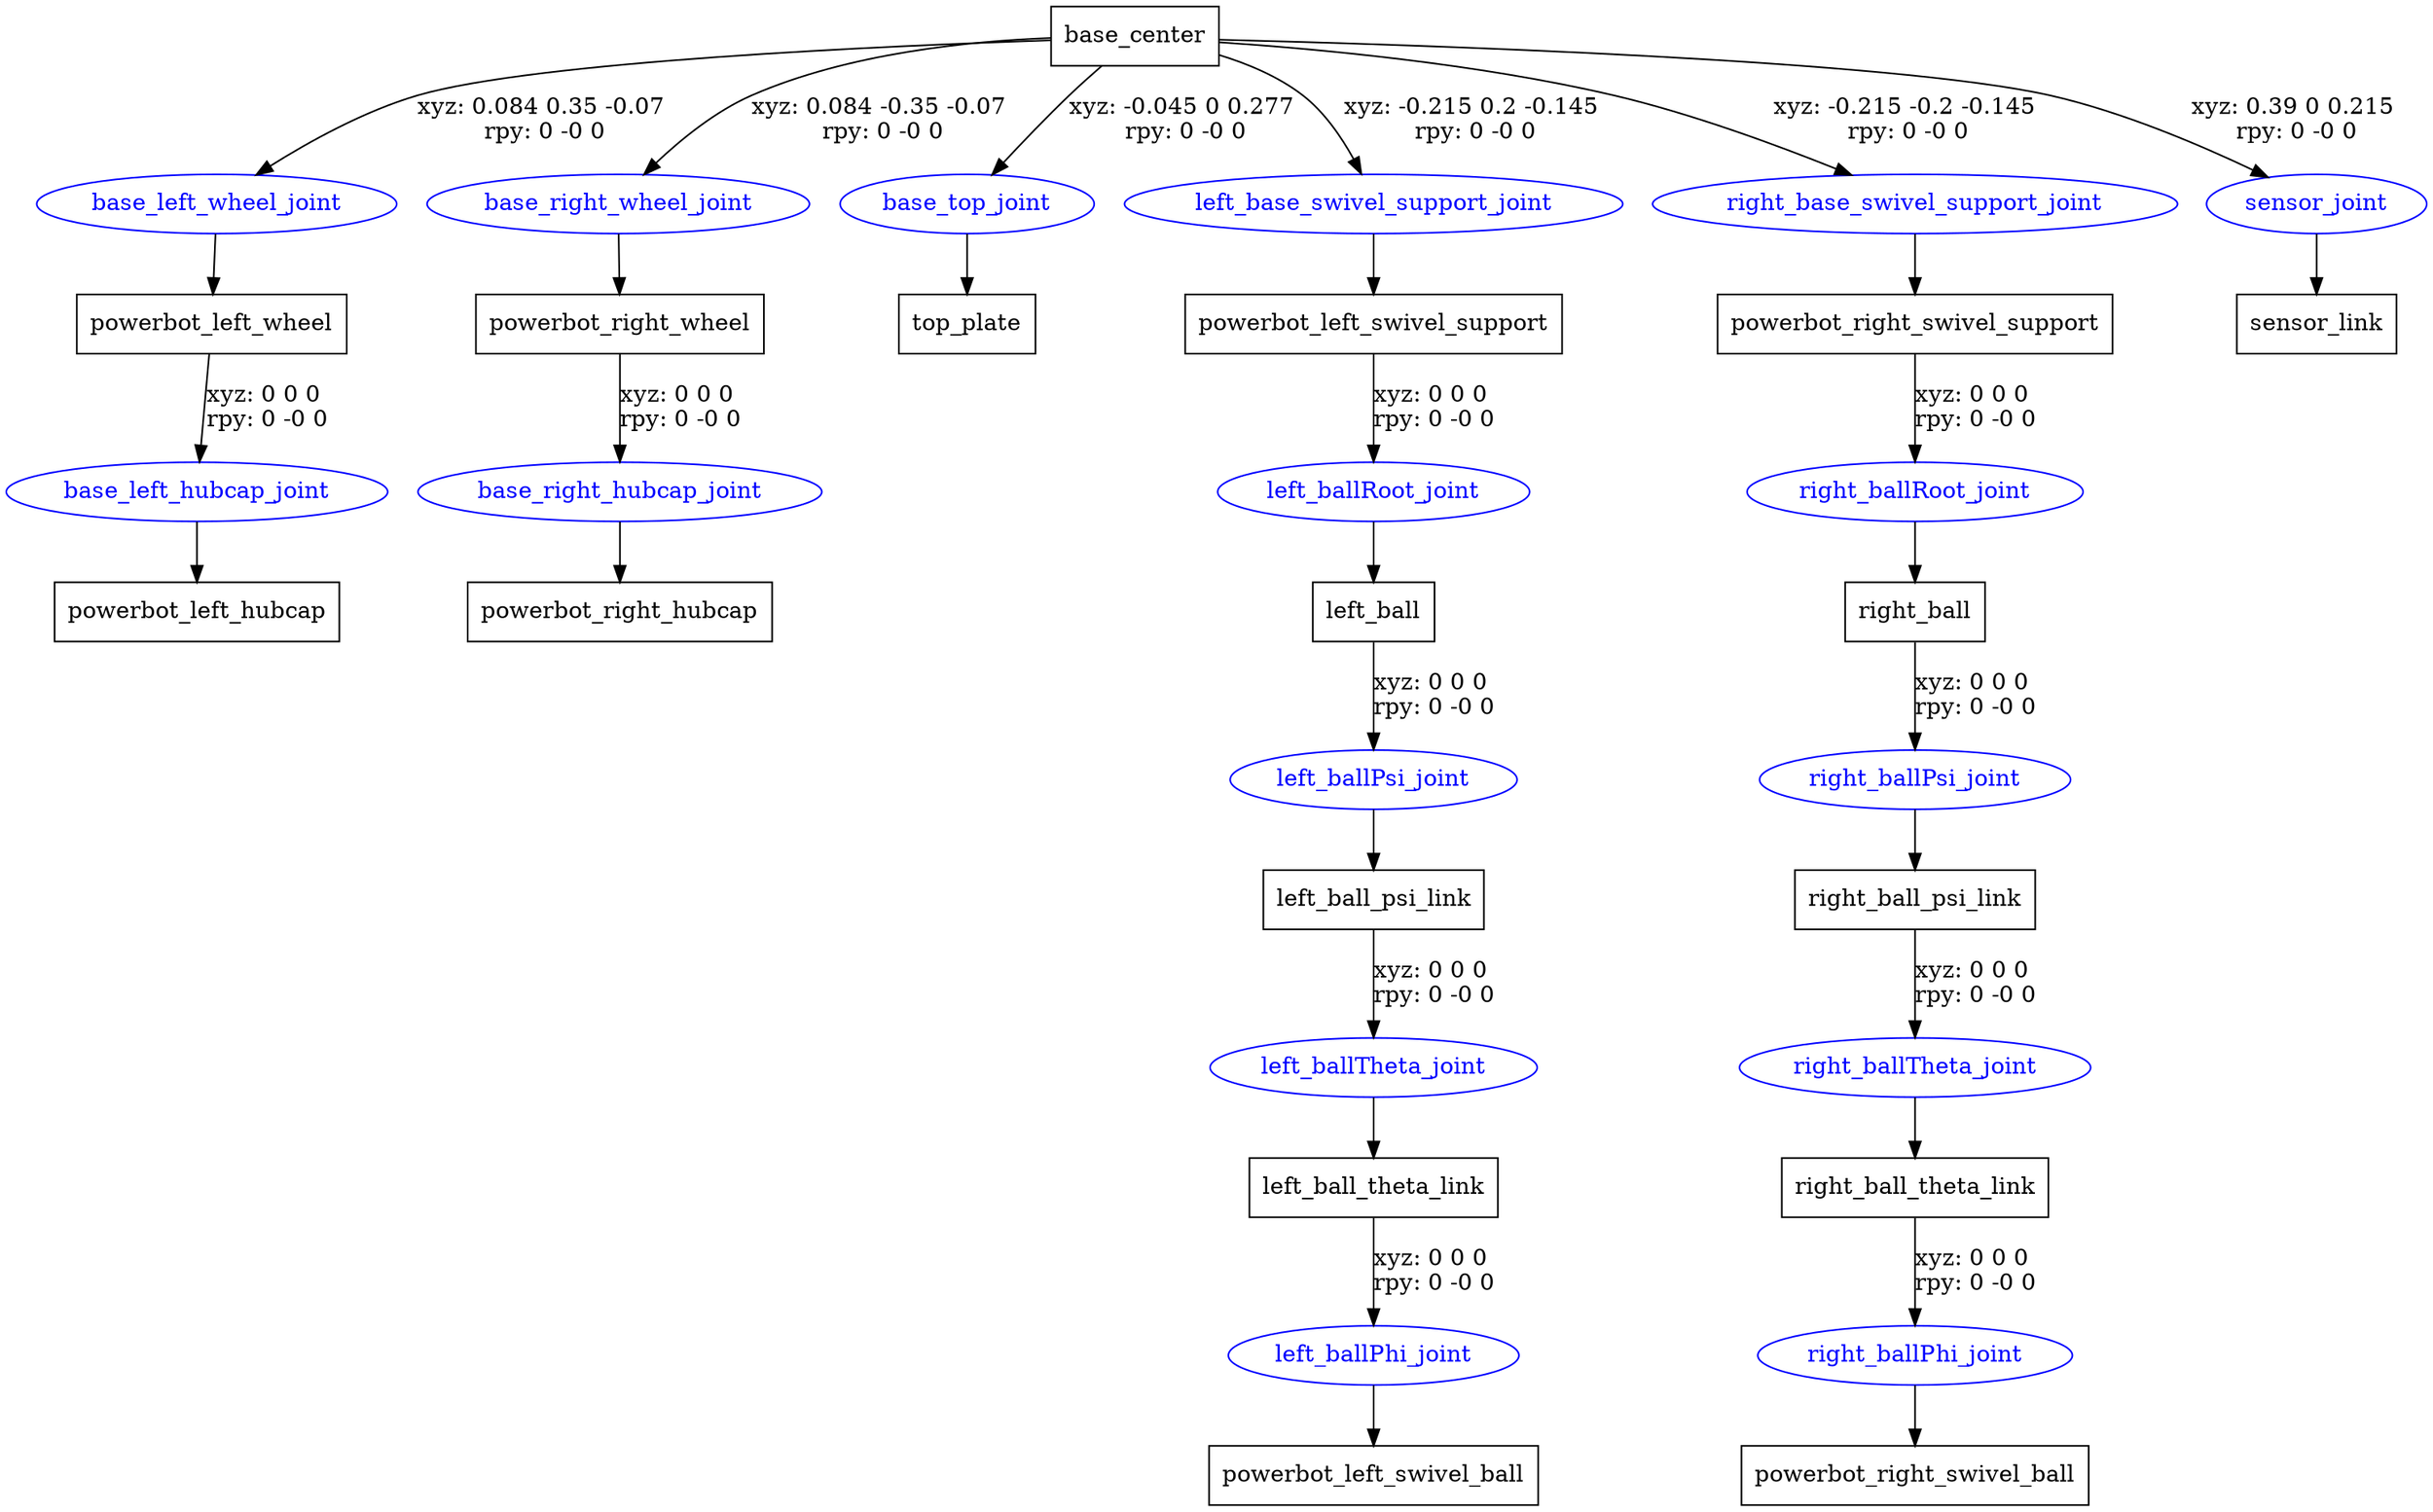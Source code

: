 digraph G {
node [shape=box];
"base_center" [label="base_center"];
"powerbot_left_wheel" [label="powerbot_left_wheel"];
"powerbot_left_hubcap" [label="powerbot_left_hubcap"];
"powerbot_right_wheel" [label="powerbot_right_wheel"];
"powerbot_right_hubcap" [label="powerbot_right_hubcap"];
"top_plate" [label="top_plate"];
"powerbot_left_swivel_support" [label="powerbot_left_swivel_support"];
"left_ball" [label="left_ball"];
"left_ball_psi_link" [label="left_ball_psi_link"];
"left_ball_theta_link" [label="left_ball_theta_link"];
"powerbot_left_swivel_ball" [label="powerbot_left_swivel_ball"];
"powerbot_right_swivel_support" [label="powerbot_right_swivel_support"];
"right_ball" [label="right_ball"];
"right_ball_psi_link" [label="right_ball_psi_link"];
"right_ball_theta_link" [label="right_ball_theta_link"];
"powerbot_right_swivel_ball" [label="powerbot_right_swivel_ball"];
"sensor_link" [label="sensor_link"];
node [shape=ellipse, color=blue, fontcolor=blue];
"base_center" -> "base_left_wheel_joint" [label="xyz: 0.084 0.35 -0.07 \nrpy: 0 -0 0"]
"base_left_wheel_joint" -> "powerbot_left_wheel"
"powerbot_left_wheel" -> "base_left_hubcap_joint" [label="xyz: 0 0 0 \nrpy: 0 -0 0"]
"base_left_hubcap_joint" -> "powerbot_left_hubcap"
"base_center" -> "base_right_wheel_joint" [label="xyz: 0.084 -0.35 -0.07 \nrpy: 0 -0 0"]
"base_right_wheel_joint" -> "powerbot_right_wheel"
"powerbot_right_wheel" -> "base_right_hubcap_joint" [label="xyz: 0 0 0 \nrpy: 0 -0 0"]
"base_right_hubcap_joint" -> "powerbot_right_hubcap"
"base_center" -> "base_top_joint" [label="xyz: -0.045 0 0.277 \nrpy: 0 -0 0"]
"base_top_joint" -> "top_plate"
"base_center" -> "left_base_swivel_support_joint" [label="xyz: -0.215 0.2 -0.145 \nrpy: 0 -0 0"]
"left_base_swivel_support_joint" -> "powerbot_left_swivel_support"
"powerbot_left_swivel_support" -> "left_ballRoot_joint" [label="xyz: 0 0 0 \nrpy: 0 -0 0"]
"left_ballRoot_joint" -> "left_ball"
"left_ball" -> "left_ballPsi_joint" [label="xyz: 0 0 0 \nrpy: 0 -0 0"]
"left_ballPsi_joint" -> "left_ball_psi_link"
"left_ball_psi_link" -> "left_ballTheta_joint" [label="xyz: 0 0 0 \nrpy: 0 -0 0"]
"left_ballTheta_joint" -> "left_ball_theta_link"
"left_ball_theta_link" -> "left_ballPhi_joint" [label="xyz: 0 0 0 \nrpy: 0 -0 0"]
"left_ballPhi_joint" -> "powerbot_left_swivel_ball"
"base_center" -> "right_base_swivel_support_joint" [label="xyz: -0.215 -0.2 -0.145 \nrpy: 0 -0 0"]
"right_base_swivel_support_joint" -> "powerbot_right_swivel_support"
"powerbot_right_swivel_support" -> "right_ballRoot_joint" [label="xyz: 0 0 0 \nrpy: 0 -0 0"]
"right_ballRoot_joint" -> "right_ball"
"right_ball" -> "right_ballPsi_joint" [label="xyz: 0 0 0 \nrpy: 0 -0 0"]
"right_ballPsi_joint" -> "right_ball_psi_link"
"right_ball_psi_link" -> "right_ballTheta_joint" [label="xyz: 0 0 0 \nrpy: 0 -0 0"]
"right_ballTheta_joint" -> "right_ball_theta_link"
"right_ball_theta_link" -> "right_ballPhi_joint" [label="xyz: 0 0 0 \nrpy: 0 -0 0"]
"right_ballPhi_joint" -> "powerbot_right_swivel_ball"
"base_center" -> "sensor_joint" [label="xyz: 0.39 0 0.215 \nrpy: 0 -0 0"]
"sensor_joint" -> "sensor_link"
}
